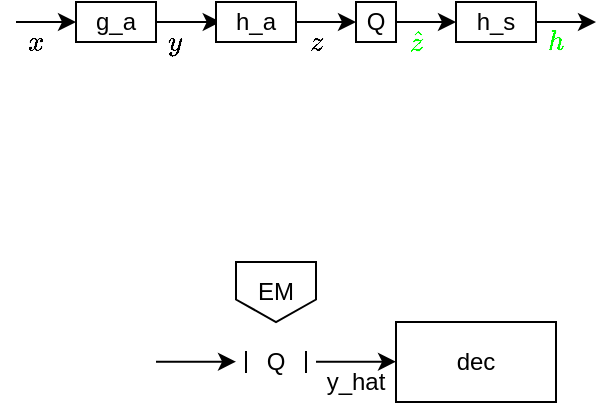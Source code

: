 <mxfile version="21.3.2" type="github">
  <diagram name="第 1 页" id="6jqmOtGN--iIHoedSCer">
    <mxGraphModel dx="520" dy="260" grid="1" gridSize="10" guides="1" tooltips="1" connect="1" arrows="1" fold="1" page="1" pageScale="1" pageWidth="827" pageHeight="1169" math="1" shadow="0">
      <root>
        <mxCell id="0" />
        <mxCell id="1" parent="0" />
        <mxCell id="afgRe8NtAJf0MZFM70eA-2" value="dec" style="rounded=0;whiteSpace=wrap;html=1;" parent="1" vertex="1">
          <mxGeometry x="240" y="280" width="80" height="40" as="geometry" />
        </mxCell>
        <mxCell id="afgRe8NtAJf0MZFM70eA-3" value="" style="endArrow=classic;html=1;rounded=0;" parent="1" edge="1">
          <mxGeometry width="50" height="50" relative="1" as="geometry">
            <mxPoint x="120" y="299.82" as="sourcePoint" />
            <mxPoint x="160" y="299.82" as="targetPoint" />
          </mxGeometry>
        </mxCell>
        <mxCell id="afgRe8NtAJf0MZFM70eA-4" value="" style="endArrow=classic;html=1;rounded=0;" parent="1" edge="1">
          <mxGeometry width="50" height="50" relative="1" as="geometry">
            <mxPoint x="200" y="299.82" as="sourcePoint" />
            <mxPoint x="240" y="299.82" as="targetPoint" />
          </mxGeometry>
        </mxCell>
        <mxCell id="afgRe8NtAJf0MZFM70eA-6" value="y_hat" style="text;html=1;strokeColor=none;fillColor=none;align=center;verticalAlign=middle;whiteSpace=wrap;rounded=0;" parent="1" vertex="1">
          <mxGeometry x="210" y="300" width="20" height="20" as="geometry" />
        </mxCell>
        <mxCell id="afgRe8NtAJf0MZFM70eA-10" value="EM" style="shape=offPageConnector;whiteSpace=wrap;html=1;" parent="1" vertex="1">
          <mxGeometry x="160" y="250" width="40" height="30" as="geometry" />
        </mxCell>
        <mxCell id="afgRe8NtAJf0MZFM70eA-12" value="Q" style="shape=partialRectangle;whiteSpace=wrap;html=1;top=0;bottom=0;fillColor=none;" parent="1" vertex="1">
          <mxGeometry x="165" y="295" width="30" height="10" as="geometry" />
        </mxCell>
        <mxCell id="w049hTDNoTxg9Szb3qDZ-12" style="edgeStyle=orthogonalEdgeStyle;rounded=0;orthogonalLoop=1;jettySize=auto;html=1;entryX=0.059;entryY=0.498;entryDx=0;entryDy=0;entryPerimeter=0;" edge="1" parent="1" source="w049hTDNoTxg9Szb3qDZ-1" target="w049hTDNoTxg9Szb3qDZ-7">
          <mxGeometry relative="1" as="geometry" />
        </mxCell>
        <mxCell id="w049hTDNoTxg9Szb3qDZ-1" value="g_a" style="rounded=0;whiteSpace=wrap;html=1;" vertex="1" parent="1">
          <mxGeometry x="80" y="120" width="40" height="20" as="geometry" />
        </mxCell>
        <mxCell id="w049hTDNoTxg9Szb3qDZ-20" style="edgeStyle=orthogonalEdgeStyle;rounded=0;orthogonalLoop=1;jettySize=auto;html=1;entryX=0;entryY=0.5;entryDx=0;entryDy=0;" edge="1" parent="1" source="w049hTDNoTxg9Szb3qDZ-7" target="w049hTDNoTxg9Szb3qDZ-18">
          <mxGeometry relative="1" as="geometry" />
        </mxCell>
        <mxCell id="w049hTDNoTxg9Szb3qDZ-7" value="h_a" style="rounded=0;whiteSpace=wrap;html=1;" vertex="1" parent="1">
          <mxGeometry x="150" y="120" width="40" height="20" as="geometry" />
        </mxCell>
        <mxCell id="w049hTDNoTxg9Szb3qDZ-9" value="$$y$$" style="text;html=1;strokeColor=none;fillColor=none;align=center;verticalAlign=middle;whiteSpace=wrap;rounded=0;" vertex="1" parent="1">
          <mxGeometry x="120" y="130" width="20" height="20" as="geometry" />
        </mxCell>
        <mxCell id="w049hTDNoTxg9Szb3qDZ-16" style="edgeStyle=orthogonalEdgeStyle;rounded=0;orthogonalLoop=1;jettySize=auto;html=1;entryX=0;entryY=0.5;entryDx=0;entryDy=0;" edge="1" parent="1" target="w049hTDNoTxg9Szb3qDZ-1">
          <mxGeometry relative="1" as="geometry">
            <mxPoint x="50" y="130" as="sourcePoint" />
          </mxGeometry>
        </mxCell>
        <mxCell id="w049hTDNoTxg9Szb3qDZ-17" value="$$x$$" style="text;html=1;strokeColor=none;fillColor=none;align=center;verticalAlign=middle;whiteSpace=wrap;rounded=0;" vertex="1" parent="1">
          <mxGeometry x="50" y="130" width="20" height="20" as="geometry" />
        </mxCell>
        <mxCell id="w049hTDNoTxg9Szb3qDZ-18" value="Q" style="rounded=0;whiteSpace=wrap;html=1;" vertex="1" parent="1">
          <mxGeometry x="220" y="120" width="20" height="20" as="geometry" />
        </mxCell>
        <mxCell id="w049hTDNoTxg9Szb3qDZ-21" value="$$z$$" style="text;html=1;strokeColor=none;fillColor=none;align=center;verticalAlign=middle;whiteSpace=wrap;rounded=0;" vertex="1" parent="1">
          <mxGeometry x="190" y="130" width="20" height="20" as="geometry" />
        </mxCell>
        <mxCell id="w049hTDNoTxg9Szb3qDZ-23" style="edgeStyle=orthogonalEdgeStyle;rounded=0;orthogonalLoop=1;jettySize=auto;html=1;exitX=1;exitY=0.5;exitDx=0;exitDy=0;entryX=0;entryY=0.5;entryDx=0;entryDy=0;" edge="1" parent="1" source="w049hTDNoTxg9Szb3qDZ-18" target="w049hTDNoTxg9Szb3qDZ-25">
          <mxGeometry relative="1" as="geometry">
            <mxPoint x="250" y="130" as="sourcePoint" />
            <mxPoint x="270" y="130" as="targetPoint" />
          </mxGeometry>
        </mxCell>
        <mxCell id="w049hTDNoTxg9Szb3qDZ-24" value="&lt;font color=&quot;#00ff00&quot;&gt;$$\hat{z}$$&lt;/font&gt;" style="text;html=1;strokeColor=none;fillColor=none;align=center;verticalAlign=middle;whiteSpace=wrap;rounded=0;" vertex="1" parent="1">
          <mxGeometry x="240" y="130" width="20" height="20" as="geometry" />
        </mxCell>
        <mxCell id="w049hTDNoTxg9Szb3qDZ-25" value="h_s" style="rounded=0;whiteSpace=wrap;html=1;" vertex="1" parent="1">
          <mxGeometry x="270" y="120" width="40" height="20" as="geometry" />
        </mxCell>
        <mxCell id="w049hTDNoTxg9Szb3qDZ-26" style="edgeStyle=orthogonalEdgeStyle;rounded=0;orthogonalLoop=1;jettySize=auto;html=1;exitX=1;exitY=0.5;exitDx=0;exitDy=0;" edge="1" parent="1" source="w049hTDNoTxg9Szb3qDZ-25">
          <mxGeometry relative="1" as="geometry">
            <mxPoint x="340" y="130" as="sourcePoint" />
            <mxPoint x="340" y="130" as="targetPoint" />
          </mxGeometry>
        </mxCell>
        <mxCell id="w049hTDNoTxg9Szb3qDZ-28" value="&lt;font color=&quot;#00ff00&quot;&gt;$$h$$&lt;/font&gt;" style="text;html=1;strokeColor=none;fillColor=none;align=center;verticalAlign=middle;whiteSpace=wrap;rounded=0;" vertex="1" parent="1">
          <mxGeometry x="310" y="130" width="20" height="20" as="geometry" />
        </mxCell>
      </root>
    </mxGraphModel>
  </diagram>
</mxfile>
